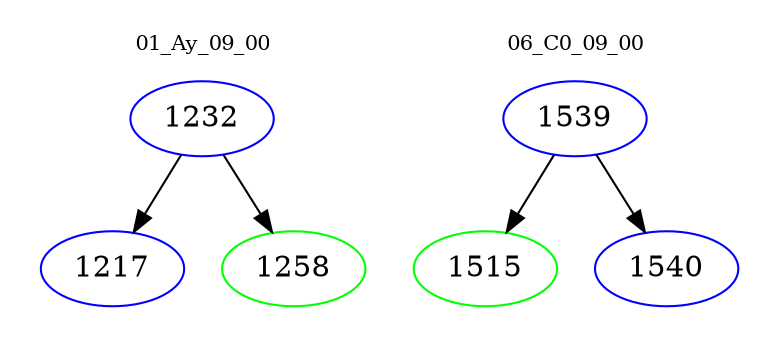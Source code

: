 digraph{
subgraph cluster_0 {
color = white
label = "01_Ay_09_00";
fontsize=10;
T0_1232 [label="1232", color="blue"]
T0_1232 -> T0_1217 [color="black"]
T0_1217 [label="1217", color="blue"]
T0_1232 -> T0_1258 [color="black"]
T0_1258 [label="1258", color="green"]
}
subgraph cluster_1 {
color = white
label = "06_C0_09_00";
fontsize=10;
T1_1539 [label="1539", color="blue"]
T1_1539 -> T1_1515 [color="black"]
T1_1515 [label="1515", color="green"]
T1_1539 -> T1_1540 [color="black"]
T1_1540 [label="1540", color="blue"]
}
}

